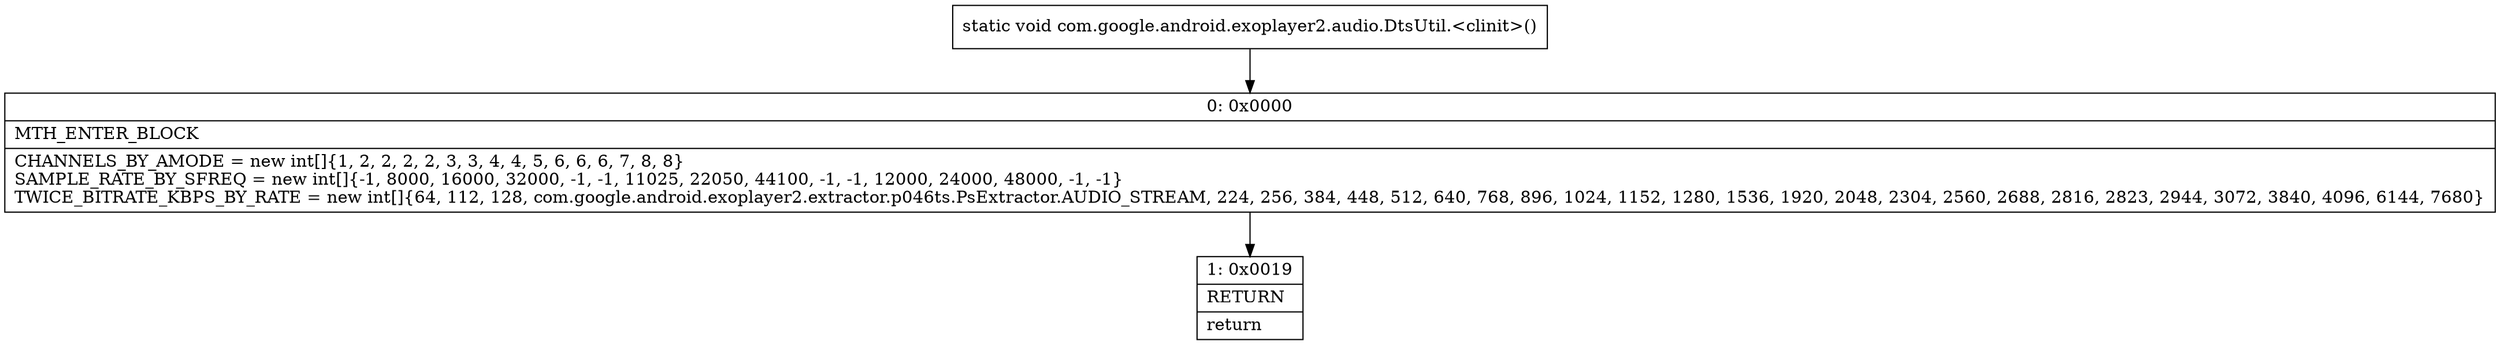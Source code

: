 digraph "CFG forcom.google.android.exoplayer2.audio.DtsUtil.\<clinit\>()V" {
Node_0 [shape=record,label="{0\:\ 0x0000|MTH_ENTER_BLOCK\l|CHANNELS_BY_AMODE = new int[]\{1, 2, 2, 2, 2, 3, 3, 4, 4, 5, 6, 6, 6, 7, 8, 8\}\lSAMPLE_RATE_BY_SFREQ = new int[]\{\-1, 8000, 16000, 32000, \-1, \-1, 11025, 22050, 44100, \-1, \-1, 12000, 24000, 48000, \-1, \-1\}\lTWICE_BITRATE_KBPS_BY_RATE = new int[]\{64, 112, 128, com.google.android.exoplayer2.extractor.p046ts.PsExtractor.AUDIO_STREAM, 224, 256, 384, 448, 512, 640, 768, 896, 1024, 1152, 1280, 1536, 1920, 2048, 2304, 2560, 2688, 2816, 2823, 2944, 3072, 3840, 4096, 6144, 7680\}\l}"];
Node_1 [shape=record,label="{1\:\ 0x0019|RETURN\l|return\l}"];
MethodNode[shape=record,label="{static void com.google.android.exoplayer2.audio.DtsUtil.\<clinit\>() }"];
MethodNode -> Node_0;
Node_0 -> Node_1;
}

